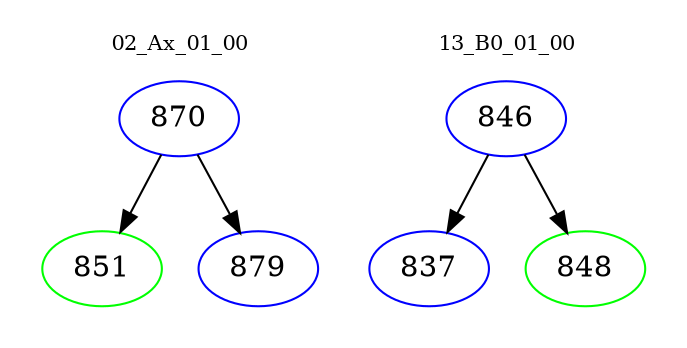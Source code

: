 digraph{
subgraph cluster_0 {
color = white
label = "02_Ax_01_00";
fontsize=10;
T0_870 [label="870", color="blue"]
T0_870 -> T0_851 [color="black"]
T0_851 [label="851", color="green"]
T0_870 -> T0_879 [color="black"]
T0_879 [label="879", color="blue"]
}
subgraph cluster_1 {
color = white
label = "13_B0_01_00";
fontsize=10;
T1_846 [label="846", color="blue"]
T1_846 -> T1_837 [color="black"]
T1_837 [label="837", color="blue"]
T1_846 -> T1_848 [color="black"]
T1_848 [label="848", color="green"]
}
}

